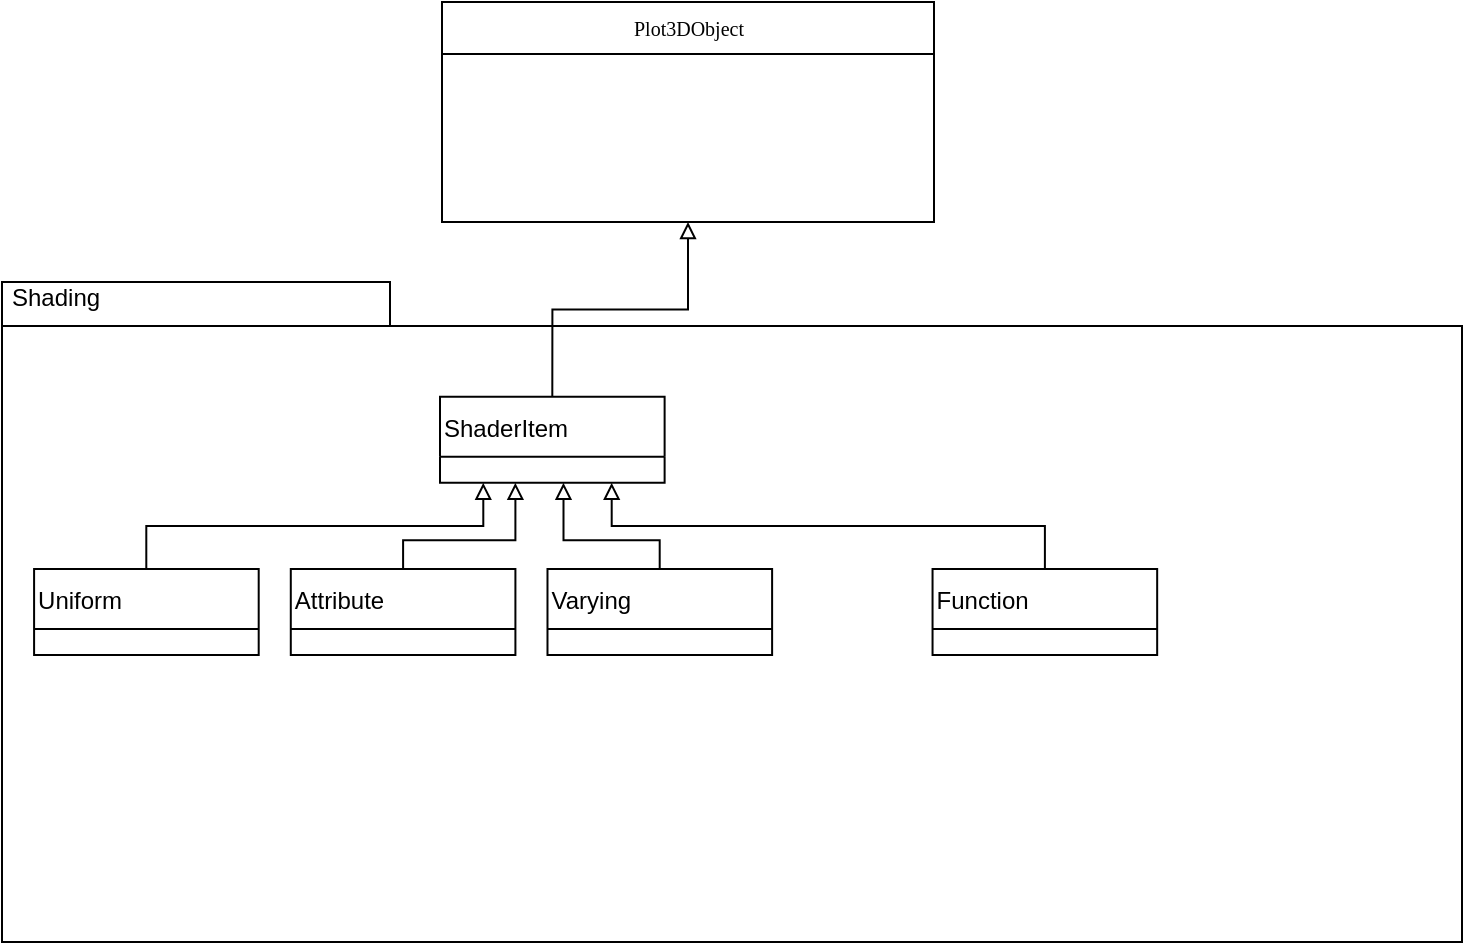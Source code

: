<mxfile version="15.4.0" type="device"><diagram name="Page-1" id="b5b7bab2-c9e2-2cf4-8b2a-24fd1a2a6d21"><mxGraphModel dx="570" dy="354" grid="1" gridSize="10" guides="1" tooltips="1" connect="1" arrows="1" fold="1" page="1" pageScale="1" pageWidth="827" pageHeight="1169" background="none" math="0" shadow="0"><root><mxCell id="0"/><mxCell id="1" parent="0"/><mxCell id="ti8wjaxLn3GR4FiIRnIx-9" value="" style="group" parent="1" vertex="1" connectable="0"><mxGeometry x="40" y="190" width="730" height="330" as="geometry"/></mxCell><mxCell id="ti8wjaxLn3GR4FiIRnIx-1" value="" style="shape=folder;fontStyle=1;spacingTop=10;tabWidth=194;tabHeight=22;tabPosition=left;html=1;rounded=0;shadow=0;comic=0;labelBackgroundColor=none;strokeWidth=1;fillColor=none;fontFamily=Verdana;fontSize=10;align=center;" parent="ti8wjaxLn3GR4FiIRnIx-9" vertex="1"><mxGeometry width="730" height="330" as="geometry"/></mxCell><mxCell id="ti8wjaxLn3GR4FiIRnIx-2" value="Shading" style="text;html=1;strokeColor=none;fillColor=none;align=left;verticalAlign=middle;whiteSpace=wrap;rounded=0;" parent="ti8wjaxLn3GR4FiIRnIx-9" vertex="1"><mxGeometry x="3.209" width="152.418" height="16.5" as="geometry"/></mxCell><mxCell id="ti8wjaxLn3GR4FiIRnIx-4" value="ShaderItem" style="swimlane;fontStyle=0;childLayout=stackLayout;horizontal=1;startSize=30;horizontalStack=0;resizeParent=1;resizeParentMax=0;resizeLast=0;collapsible=1;marginBottom=0;align=left;" parent="ti8wjaxLn3GR4FiIRnIx-9" vertex="1"><mxGeometry x="219" y="57.391" width="112.308" height="43.043" as="geometry"/></mxCell><mxCell id="ti8wjaxLn3GR4FiIRnIx-20" style="edgeStyle=orthogonalEdgeStyle;rounded=0;orthogonalLoop=1;jettySize=auto;html=1;endArrow=block;endFill=0;" parent="ti8wjaxLn3GR4FiIRnIx-9" source="ti8wjaxLn3GR4FiIRnIx-13" target="ti8wjaxLn3GR4FiIRnIx-4" edge="1"><mxGeometry relative="1" as="geometry"><Array as="points"><mxPoint x="72.198" y="121.957"/><mxPoint x="240.659" y="121.957"/></Array></mxGeometry></mxCell><mxCell id="ti8wjaxLn3GR4FiIRnIx-13" value="Uniform" style="swimlane;fontStyle=0;childLayout=stackLayout;horizontal=1;startSize=30;horizontalStack=0;resizeParent=1;resizeParentMax=0;resizeLast=0;collapsible=1;marginBottom=0;align=left;" parent="ti8wjaxLn3GR4FiIRnIx-9" vertex="1"><mxGeometry x="16.044" y="143.478" width="112.308" height="43.043" as="geometry"/></mxCell><mxCell id="ti8wjaxLn3GR4FiIRnIx-21" style="edgeStyle=orthogonalEdgeStyle;rounded=0;orthogonalLoop=1;jettySize=auto;html=1;endArrow=block;endFill=0;" parent="ti8wjaxLn3GR4FiIRnIx-9" source="ti8wjaxLn3GR4FiIRnIx-15" target="ti8wjaxLn3GR4FiIRnIx-4" edge="1"><mxGeometry relative="1" as="geometry"><Array as="points"><mxPoint x="200.549" y="129.13"/><mxPoint x="256.703" y="129.13"/></Array></mxGeometry></mxCell><mxCell id="ti8wjaxLn3GR4FiIRnIx-15" value="Attribute" style="swimlane;fontStyle=0;childLayout=stackLayout;horizontal=1;startSize=30;horizontalStack=0;resizeParent=1;resizeParentMax=0;resizeLast=0;collapsible=1;marginBottom=0;align=left;" parent="ti8wjaxLn3GR4FiIRnIx-9" vertex="1"><mxGeometry x="144.396" y="143.478" width="112.308" height="43.043" as="geometry"/></mxCell><mxCell id="ti8wjaxLn3GR4FiIRnIx-22" style="edgeStyle=orthogonalEdgeStyle;rounded=0;orthogonalLoop=1;jettySize=auto;html=1;endArrow=block;endFill=0;" parent="ti8wjaxLn3GR4FiIRnIx-9" source="ti8wjaxLn3GR4FiIRnIx-16" target="ti8wjaxLn3GR4FiIRnIx-4" edge="1"><mxGeometry relative="1" as="geometry"><Array as="points"><mxPoint x="328.901" y="129.13"/><mxPoint x="280.769" y="129.13"/></Array></mxGeometry></mxCell><mxCell id="ti8wjaxLn3GR4FiIRnIx-16" value="Varying" style="swimlane;fontStyle=0;childLayout=stackLayout;horizontal=1;startSize=30;horizontalStack=0;resizeParent=1;resizeParentMax=0;resizeLast=0;collapsible=1;marginBottom=0;align=left;" parent="ti8wjaxLn3GR4FiIRnIx-9" vertex="1"><mxGeometry x="272.747" y="143.478" width="112.308" height="43.043" as="geometry"/></mxCell><mxCell id="ti8wjaxLn3GR4FiIRnIx-23" style="edgeStyle=orthogonalEdgeStyle;rounded=0;orthogonalLoop=1;jettySize=auto;html=1;endArrow=block;endFill=0;" parent="ti8wjaxLn3GR4FiIRnIx-9" source="ti8wjaxLn3GR4FiIRnIx-17" target="ti8wjaxLn3GR4FiIRnIx-4" edge="1"><mxGeometry relative="1" as="geometry"><Array as="points"><mxPoint x="521.429" y="121.957"/><mxPoint x="304.835" y="121.957"/></Array></mxGeometry></mxCell><mxCell id="ti8wjaxLn3GR4FiIRnIx-17" value="Function" style="swimlane;fontStyle=0;childLayout=stackLayout;horizontal=1;startSize=30;horizontalStack=0;resizeParent=1;resizeParentMax=0;resizeLast=0;collapsible=1;marginBottom=0;align=left;" parent="ti8wjaxLn3GR4FiIRnIx-9" vertex="1"><mxGeometry x="465.275" y="143.478" width="112.308" height="43.043" as="geometry"/></mxCell><mxCell id="ti8wjaxLn3GR4FiIRnIx-10" value="Plot3DObject" style="swimlane;html=1;fontStyle=0;childLayout=stackLayout;horizontal=1;startSize=26;fillColor=none;horizontalStack=0;resizeParent=1;resizeLast=0;collapsible=1;marginBottom=0;swimlaneFillColor=#ffffff;rounded=0;shadow=0;comic=0;labelBackgroundColor=none;strokeWidth=1;fontFamily=Verdana;fontSize=10;align=center;" parent="1" vertex="1"><mxGeometry x="260" y="50" width="246" height="110" as="geometry"/></mxCell><mxCell id="ti8wjaxLn3GR4FiIRnIx-12" style="edgeStyle=orthogonalEdgeStyle;rounded=0;orthogonalLoop=1;jettySize=auto;html=1;exitX=0.5;exitY=0;exitDx=0;exitDy=0;entryX=0.5;entryY=1;entryDx=0;entryDy=0;endArrow=block;endFill=0;" parent="1" source="ti8wjaxLn3GR4FiIRnIx-4" target="ti8wjaxLn3GR4FiIRnIx-10" edge="1"><mxGeometry relative="1" as="geometry"/></mxCell></root></mxGraphModel></diagram></mxfile>